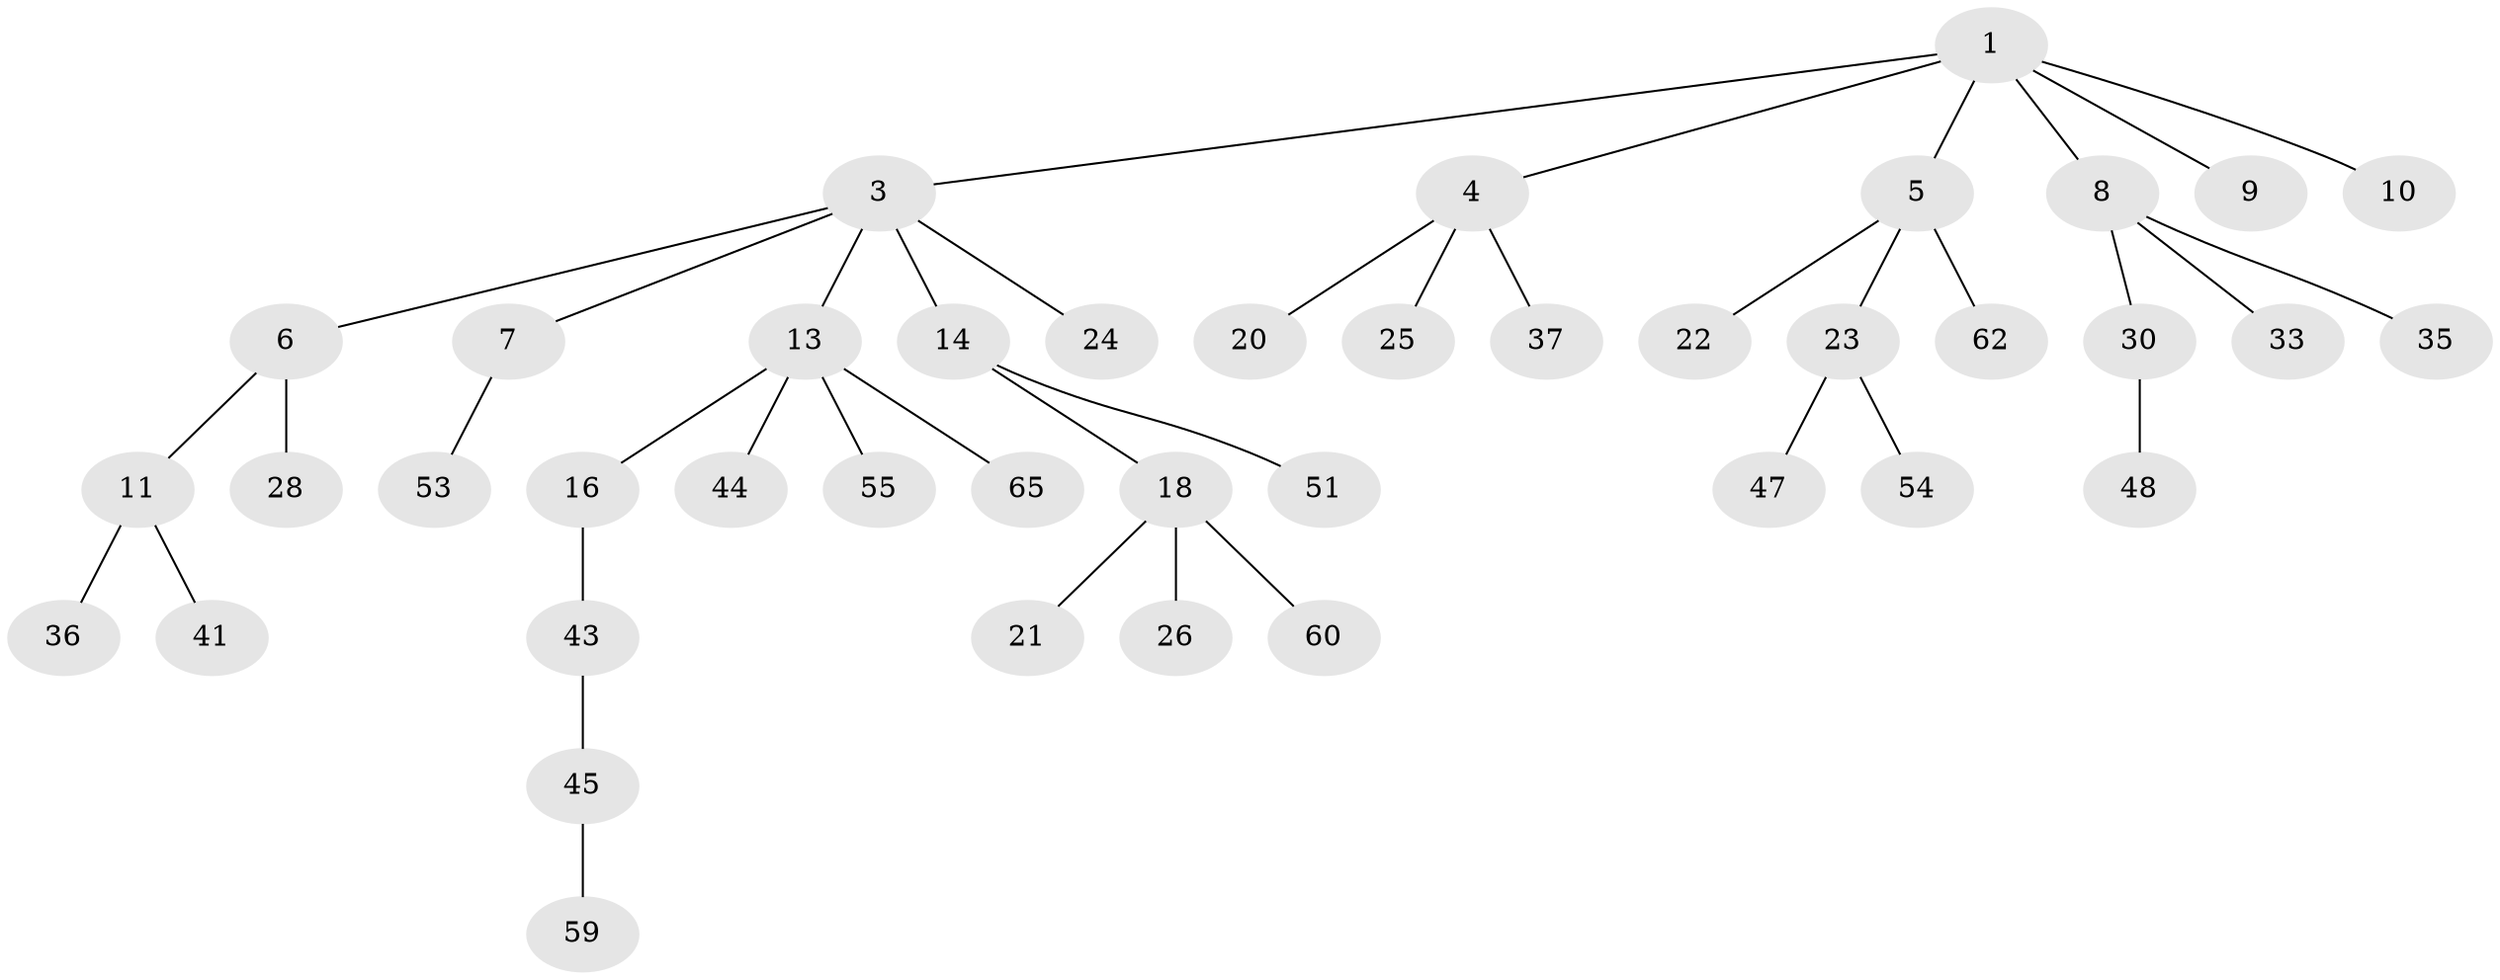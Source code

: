 // original degree distribution, {5: 0.030303030303030304, 3: 0.15151515151515152, 7: 0.015151515151515152, 4: 0.06060606060606061, 2: 0.2727272727272727, 1: 0.4696969696969697}
// Generated by graph-tools (version 1.1) at 2025/11/02/27/25 16:11:29]
// undirected, 41 vertices, 40 edges
graph export_dot {
graph [start="1"]
  node [color=gray90,style=filled];
  1 [super="+2"];
  3 [super="+15"];
  4 [super="+19"];
  5 [super="+64"];
  6;
  7 [super="+46"];
  8 [super="+12"];
  9 [super="+31"];
  10;
  11 [super="+17"];
  13 [super="+27"];
  14 [super="+34"];
  16 [super="+56"];
  18 [super="+32"];
  20;
  21 [super="+40"];
  22;
  23 [super="+39"];
  24;
  25 [super="+29"];
  26 [super="+58"];
  28 [super="+66"];
  30 [super="+38"];
  33 [super="+52"];
  35 [super="+42"];
  36;
  37;
  41;
  43 [super="+61"];
  44 [super="+50"];
  45 [super="+49"];
  47;
  48;
  51 [super="+57"];
  53;
  54;
  55;
  59;
  60;
  62 [super="+63"];
  65;
  1 -- 3;
  1 -- 4;
  1 -- 5;
  1 -- 8;
  1 -- 10;
  1 -- 9;
  3 -- 6;
  3 -- 7;
  3 -- 13;
  3 -- 14;
  3 -- 24;
  4 -- 25;
  4 -- 37;
  4 -- 20;
  5 -- 22;
  5 -- 23;
  5 -- 62;
  6 -- 11;
  6 -- 28;
  7 -- 53;
  8 -- 35;
  8 -- 33;
  8 -- 30;
  11 -- 41;
  11 -- 36;
  13 -- 16;
  13 -- 65;
  13 -- 44;
  13 -- 55;
  14 -- 18;
  14 -- 51;
  16 -- 43;
  18 -- 21;
  18 -- 26;
  18 -- 60;
  23 -- 47;
  23 -- 54;
  30 -- 48;
  43 -- 45;
  45 -- 59;
}
